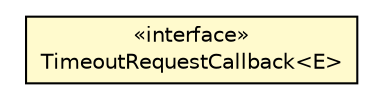 #!/usr/local/bin/dot
#
# Class diagram 
# Generated by UMLGraph version R5_6-24-gf6e263 (http://www.umlgraph.org/)
#

digraph G {
	edge [fontname="Helvetica",fontsize=10,labelfontname="Helvetica",labelfontsize=10];
	node [fontname="Helvetica",fontsize=10,shape=plaintext];
	nodesep=0.25;
	ranksep=0.5;
	// io.reinert.requestor.core.callback.TimeoutRequestCallback<E>
	c51638 [label=<<table title="io.reinert.requestor.core.callback.TimeoutRequestCallback" border="0" cellborder="1" cellspacing="0" cellpadding="2" port="p" bgcolor="lemonChiffon" href="./TimeoutRequestCallback.html">
		<tr><td><table border="0" cellspacing="0" cellpadding="1">
<tr><td align="center" balign="center"> &#171;interface&#187; </td></tr>
<tr><td align="center" balign="center"> TimeoutRequestCallback&lt;E&gt; </td></tr>
		</table></td></tr>
		</table>>, URL="./TimeoutRequestCallback.html", fontname="Helvetica", fontcolor="black", fontsize=10.0];
}

